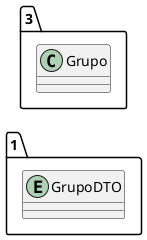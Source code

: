 @startuml 
allow_mixing
left to right direction
package "1"{
entity GrupoDTO

}
package "3"{
class Grupo
}
@enduml